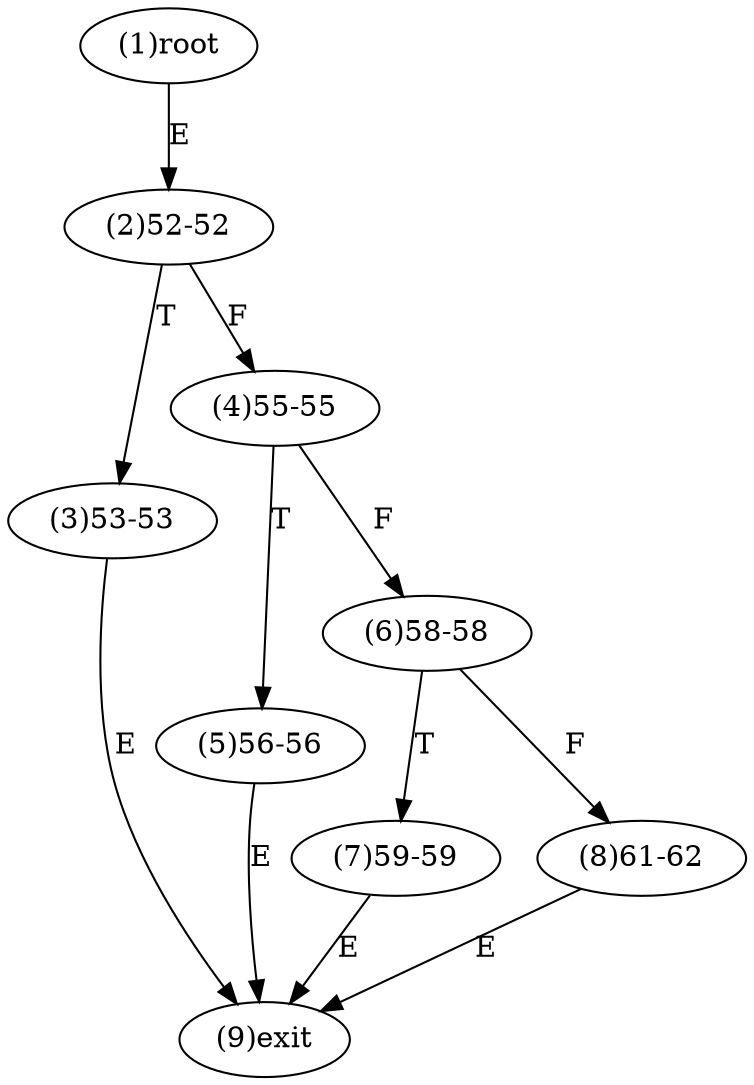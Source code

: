 digraph "" { 
1[ label="(1)root"];
2[ label="(2)52-52"];
3[ label="(3)53-53"];
4[ label="(4)55-55"];
5[ label="(5)56-56"];
6[ label="(6)58-58"];
7[ label="(7)59-59"];
8[ label="(8)61-62"];
9[ label="(9)exit"];
1->2[ label="E"];
2->4[ label="F"];
2->3[ label="T"];
3->9[ label="E"];
4->6[ label="F"];
4->5[ label="T"];
5->9[ label="E"];
6->8[ label="F"];
6->7[ label="T"];
7->9[ label="E"];
8->9[ label="E"];
}